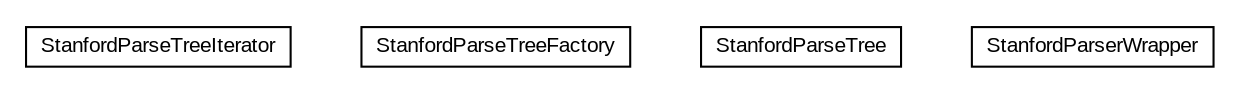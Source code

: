 #!/usr/local/bin/dot
#
# Class diagram 
# Generated by UMLGraph version R5_6-24-gf6e263 (http://www.umlgraph.org/)
#

digraph G {
	edge [fontname="arial",fontsize=10,labelfontname="arial",labelfontsize=10];
	node [fontname="arial",fontsize=10,shape=plaintext];
	nodesep=0.25;
	ranksep=0.5;
	// edu.arizona.biosemantics.semanticmarkup.ling.parse.lib.StanfordParseTreeIterator
	c7971 [label=<<table title="edu.arizona.biosemantics.semanticmarkup.ling.parse.lib.StanfordParseTreeIterator" border="0" cellborder="1" cellspacing="0" cellpadding="2" port="p" href="./StanfordParseTreeIterator.html">
		<tr><td><table border="0" cellspacing="0" cellpadding="1">
<tr><td align="center" balign="center"> StanfordParseTreeIterator </td></tr>
		</table></td></tr>
		</table>>, URL="./StanfordParseTreeIterator.html", fontname="arial", fontcolor="black", fontsize=10.0];
	// edu.arizona.biosemantics.semanticmarkup.ling.parse.lib.StanfordParseTreeFactory
	c7972 [label=<<table title="edu.arizona.biosemantics.semanticmarkup.ling.parse.lib.StanfordParseTreeFactory" border="0" cellborder="1" cellspacing="0" cellpadding="2" port="p" href="./StanfordParseTreeFactory.html">
		<tr><td><table border="0" cellspacing="0" cellpadding="1">
<tr><td align="center" balign="center"> StanfordParseTreeFactory </td></tr>
		</table></td></tr>
		</table>>, URL="./StanfordParseTreeFactory.html", fontname="arial", fontcolor="black", fontsize=10.0];
	// edu.arizona.biosemantics.semanticmarkup.ling.parse.lib.StanfordParseTree
	c7973 [label=<<table title="edu.arizona.biosemantics.semanticmarkup.ling.parse.lib.StanfordParseTree" border="0" cellborder="1" cellspacing="0" cellpadding="2" port="p" href="./StanfordParseTree.html">
		<tr><td><table border="0" cellspacing="0" cellpadding="1">
<tr><td align="center" balign="center"> StanfordParseTree </td></tr>
		</table></td></tr>
		</table>>, URL="./StanfordParseTree.html", fontname="arial", fontcolor="black", fontsize=10.0];
	// edu.arizona.biosemantics.semanticmarkup.ling.parse.lib.StanfordParserWrapper
	c7974 [label=<<table title="edu.arizona.biosemantics.semanticmarkup.ling.parse.lib.StanfordParserWrapper" border="0" cellborder="1" cellspacing="0" cellpadding="2" port="p" href="./StanfordParserWrapper.html">
		<tr><td><table border="0" cellspacing="0" cellpadding="1">
<tr><td align="center" balign="center"> StanfordParserWrapper </td></tr>
		</table></td></tr>
		</table>>, URL="./StanfordParserWrapper.html", fontname="arial", fontcolor="black", fontsize=10.0];
}

